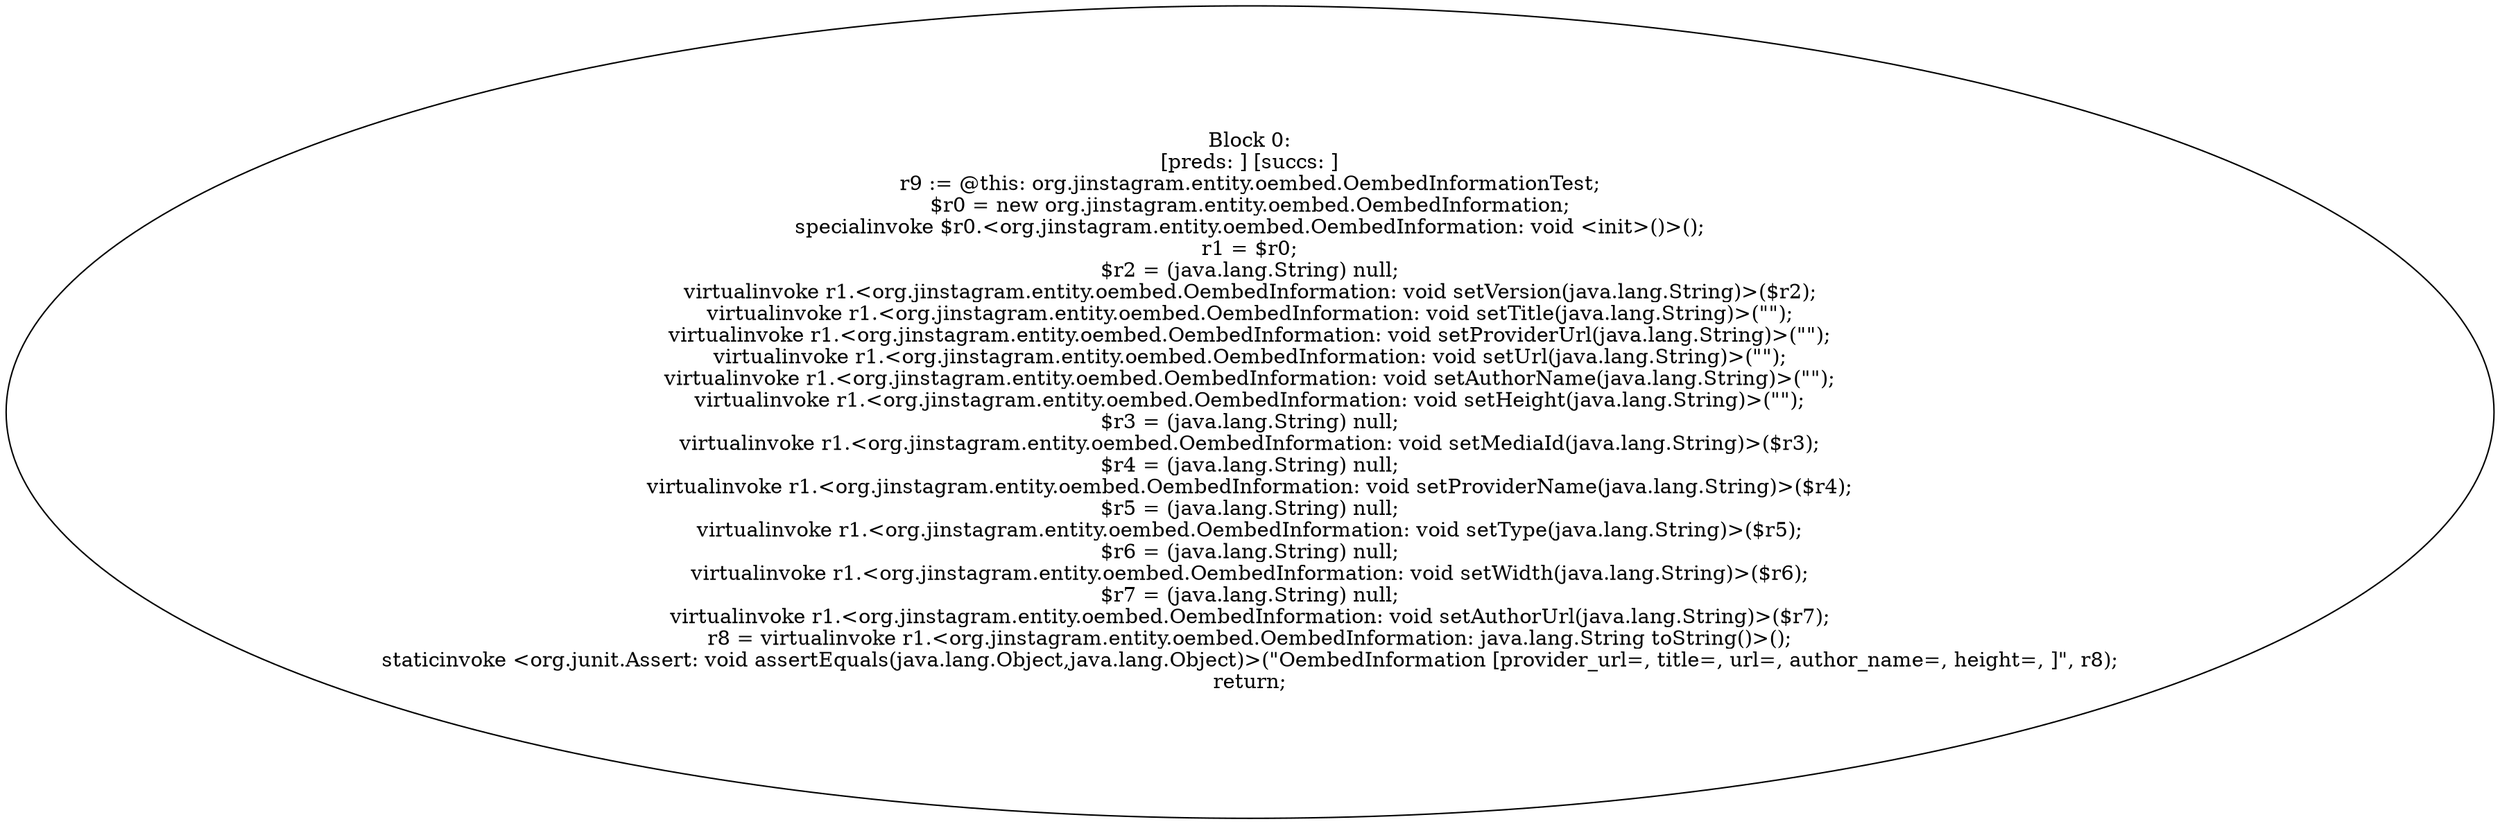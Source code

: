 digraph "unitGraph" {
    "Block 0:
[preds: ] [succs: ]
r9 := @this: org.jinstagram.entity.oembed.OembedInformationTest;
$r0 = new org.jinstagram.entity.oembed.OembedInformation;
specialinvoke $r0.<org.jinstagram.entity.oembed.OembedInformation: void <init>()>();
r1 = $r0;
$r2 = (java.lang.String) null;
virtualinvoke r1.<org.jinstagram.entity.oembed.OembedInformation: void setVersion(java.lang.String)>($r2);
virtualinvoke r1.<org.jinstagram.entity.oembed.OembedInformation: void setTitle(java.lang.String)>(\"\");
virtualinvoke r1.<org.jinstagram.entity.oembed.OembedInformation: void setProviderUrl(java.lang.String)>(\"\");
virtualinvoke r1.<org.jinstagram.entity.oembed.OembedInformation: void setUrl(java.lang.String)>(\"\");
virtualinvoke r1.<org.jinstagram.entity.oembed.OembedInformation: void setAuthorName(java.lang.String)>(\"\");
virtualinvoke r1.<org.jinstagram.entity.oembed.OembedInformation: void setHeight(java.lang.String)>(\"\");
$r3 = (java.lang.String) null;
virtualinvoke r1.<org.jinstagram.entity.oembed.OembedInformation: void setMediaId(java.lang.String)>($r3);
$r4 = (java.lang.String) null;
virtualinvoke r1.<org.jinstagram.entity.oembed.OembedInformation: void setProviderName(java.lang.String)>($r4);
$r5 = (java.lang.String) null;
virtualinvoke r1.<org.jinstagram.entity.oembed.OembedInformation: void setType(java.lang.String)>($r5);
$r6 = (java.lang.String) null;
virtualinvoke r1.<org.jinstagram.entity.oembed.OembedInformation: void setWidth(java.lang.String)>($r6);
$r7 = (java.lang.String) null;
virtualinvoke r1.<org.jinstagram.entity.oembed.OembedInformation: void setAuthorUrl(java.lang.String)>($r7);
r8 = virtualinvoke r1.<org.jinstagram.entity.oembed.OembedInformation: java.lang.String toString()>();
staticinvoke <org.junit.Assert: void assertEquals(java.lang.Object,java.lang.Object)>(\"OembedInformation [provider_url=, title=, url=, author_name=, height=, ]\", r8);
return;
"
}
